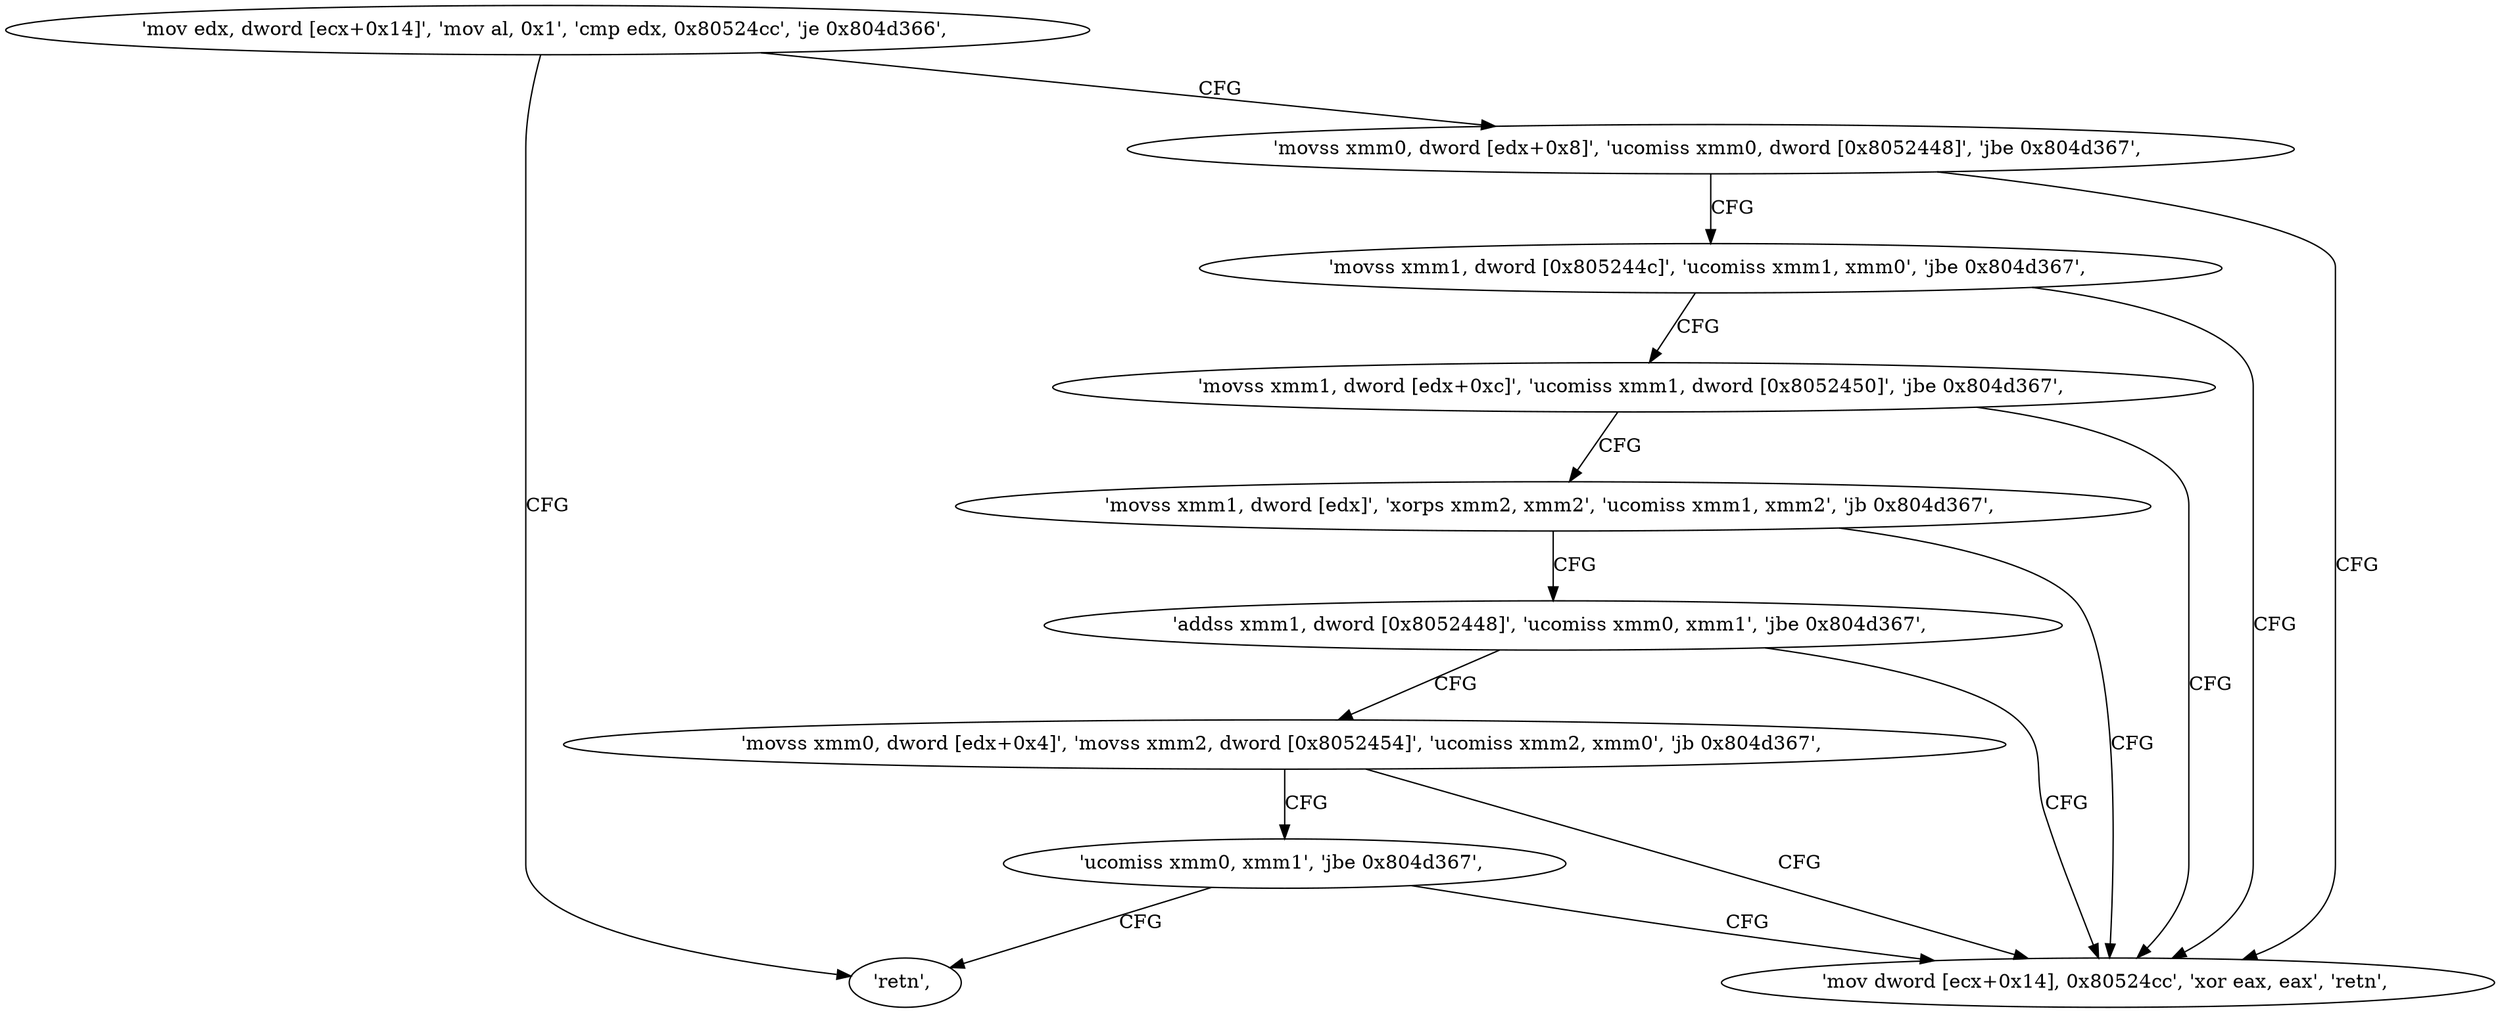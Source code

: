 digraph "func" {
"134533888" [label = "'mov edx, dword [ecx+0x14]', 'mov al, 0x1', 'cmp edx, 0x80524cc', 'je 0x804d366', " ]
"134533990" [label = "'retn', " ]
"134533901" [label = "'movss xmm0, dword [edx+0x8]', 'ucomiss xmm0, dword [0x8052448]', 'jbe 0x804d367', " ]
"134533991" [label = "'mov dword [ecx+0x14], 0x80524cc', 'xor eax, eax', 'retn', " ]
"134533915" [label = "'movss xmm1, dword [0x805244c]', 'ucomiss xmm1, xmm0', 'jbe 0x804d367', " ]
"134533928" [label = "'movss xmm1, dword [edx+0xc]', 'ucomiss xmm1, dword [0x8052450]', 'jbe 0x804d367', " ]
"134533942" [label = "'movss xmm1, dword [edx]', 'xorps xmm2, xmm2', 'ucomiss xmm1, xmm2', 'jb 0x804d367', " ]
"134533954" [label = "'addss xmm1, dword [0x8052448]', 'ucomiss xmm0, xmm1', 'jbe 0x804d367', " ]
"134533967" [label = "'movss xmm0, dword [edx+0x4]', 'movss xmm2, dword [0x8052454]', 'ucomiss xmm2, xmm0', 'jb 0x804d367', " ]
"134533985" [label = "'ucomiss xmm0, xmm1', 'jbe 0x804d367', " ]
"134533888" -> "134533990" [ label = "CFG" ]
"134533888" -> "134533901" [ label = "CFG" ]
"134533901" -> "134533991" [ label = "CFG" ]
"134533901" -> "134533915" [ label = "CFG" ]
"134533915" -> "134533991" [ label = "CFG" ]
"134533915" -> "134533928" [ label = "CFG" ]
"134533928" -> "134533991" [ label = "CFG" ]
"134533928" -> "134533942" [ label = "CFG" ]
"134533942" -> "134533991" [ label = "CFG" ]
"134533942" -> "134533954" [ label = "CFG" ]
"134533954" -> "134533991" [ label = "CFG" ]
"134533954" -> "134533967" [ label = "CFG" ]
"134533967" -> "134533991" [ label = "CFG" ]
"134533967" -> "134533985" [ label = "CFG" ]
"134533985" -> "134533991" [ label = "CFG" ]
"134533985" -> "134533990" [ label = "CFG" ]
}
